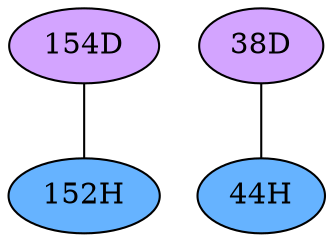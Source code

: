// The Round Table
graph {
	"154D" [fillcolor="#D3A4FF" style=radial]
	"152H" [fillcolor="#66B3FF" style=radial]
	"154D" -- "152H" [penwidth=1]
	"38D" [fillcolor="#D3A4FF" style=radial]
	"44H" [fillcolor="#66B3FF" style=radial]
	"38D" -- "44H" [penwidth=1]
}
